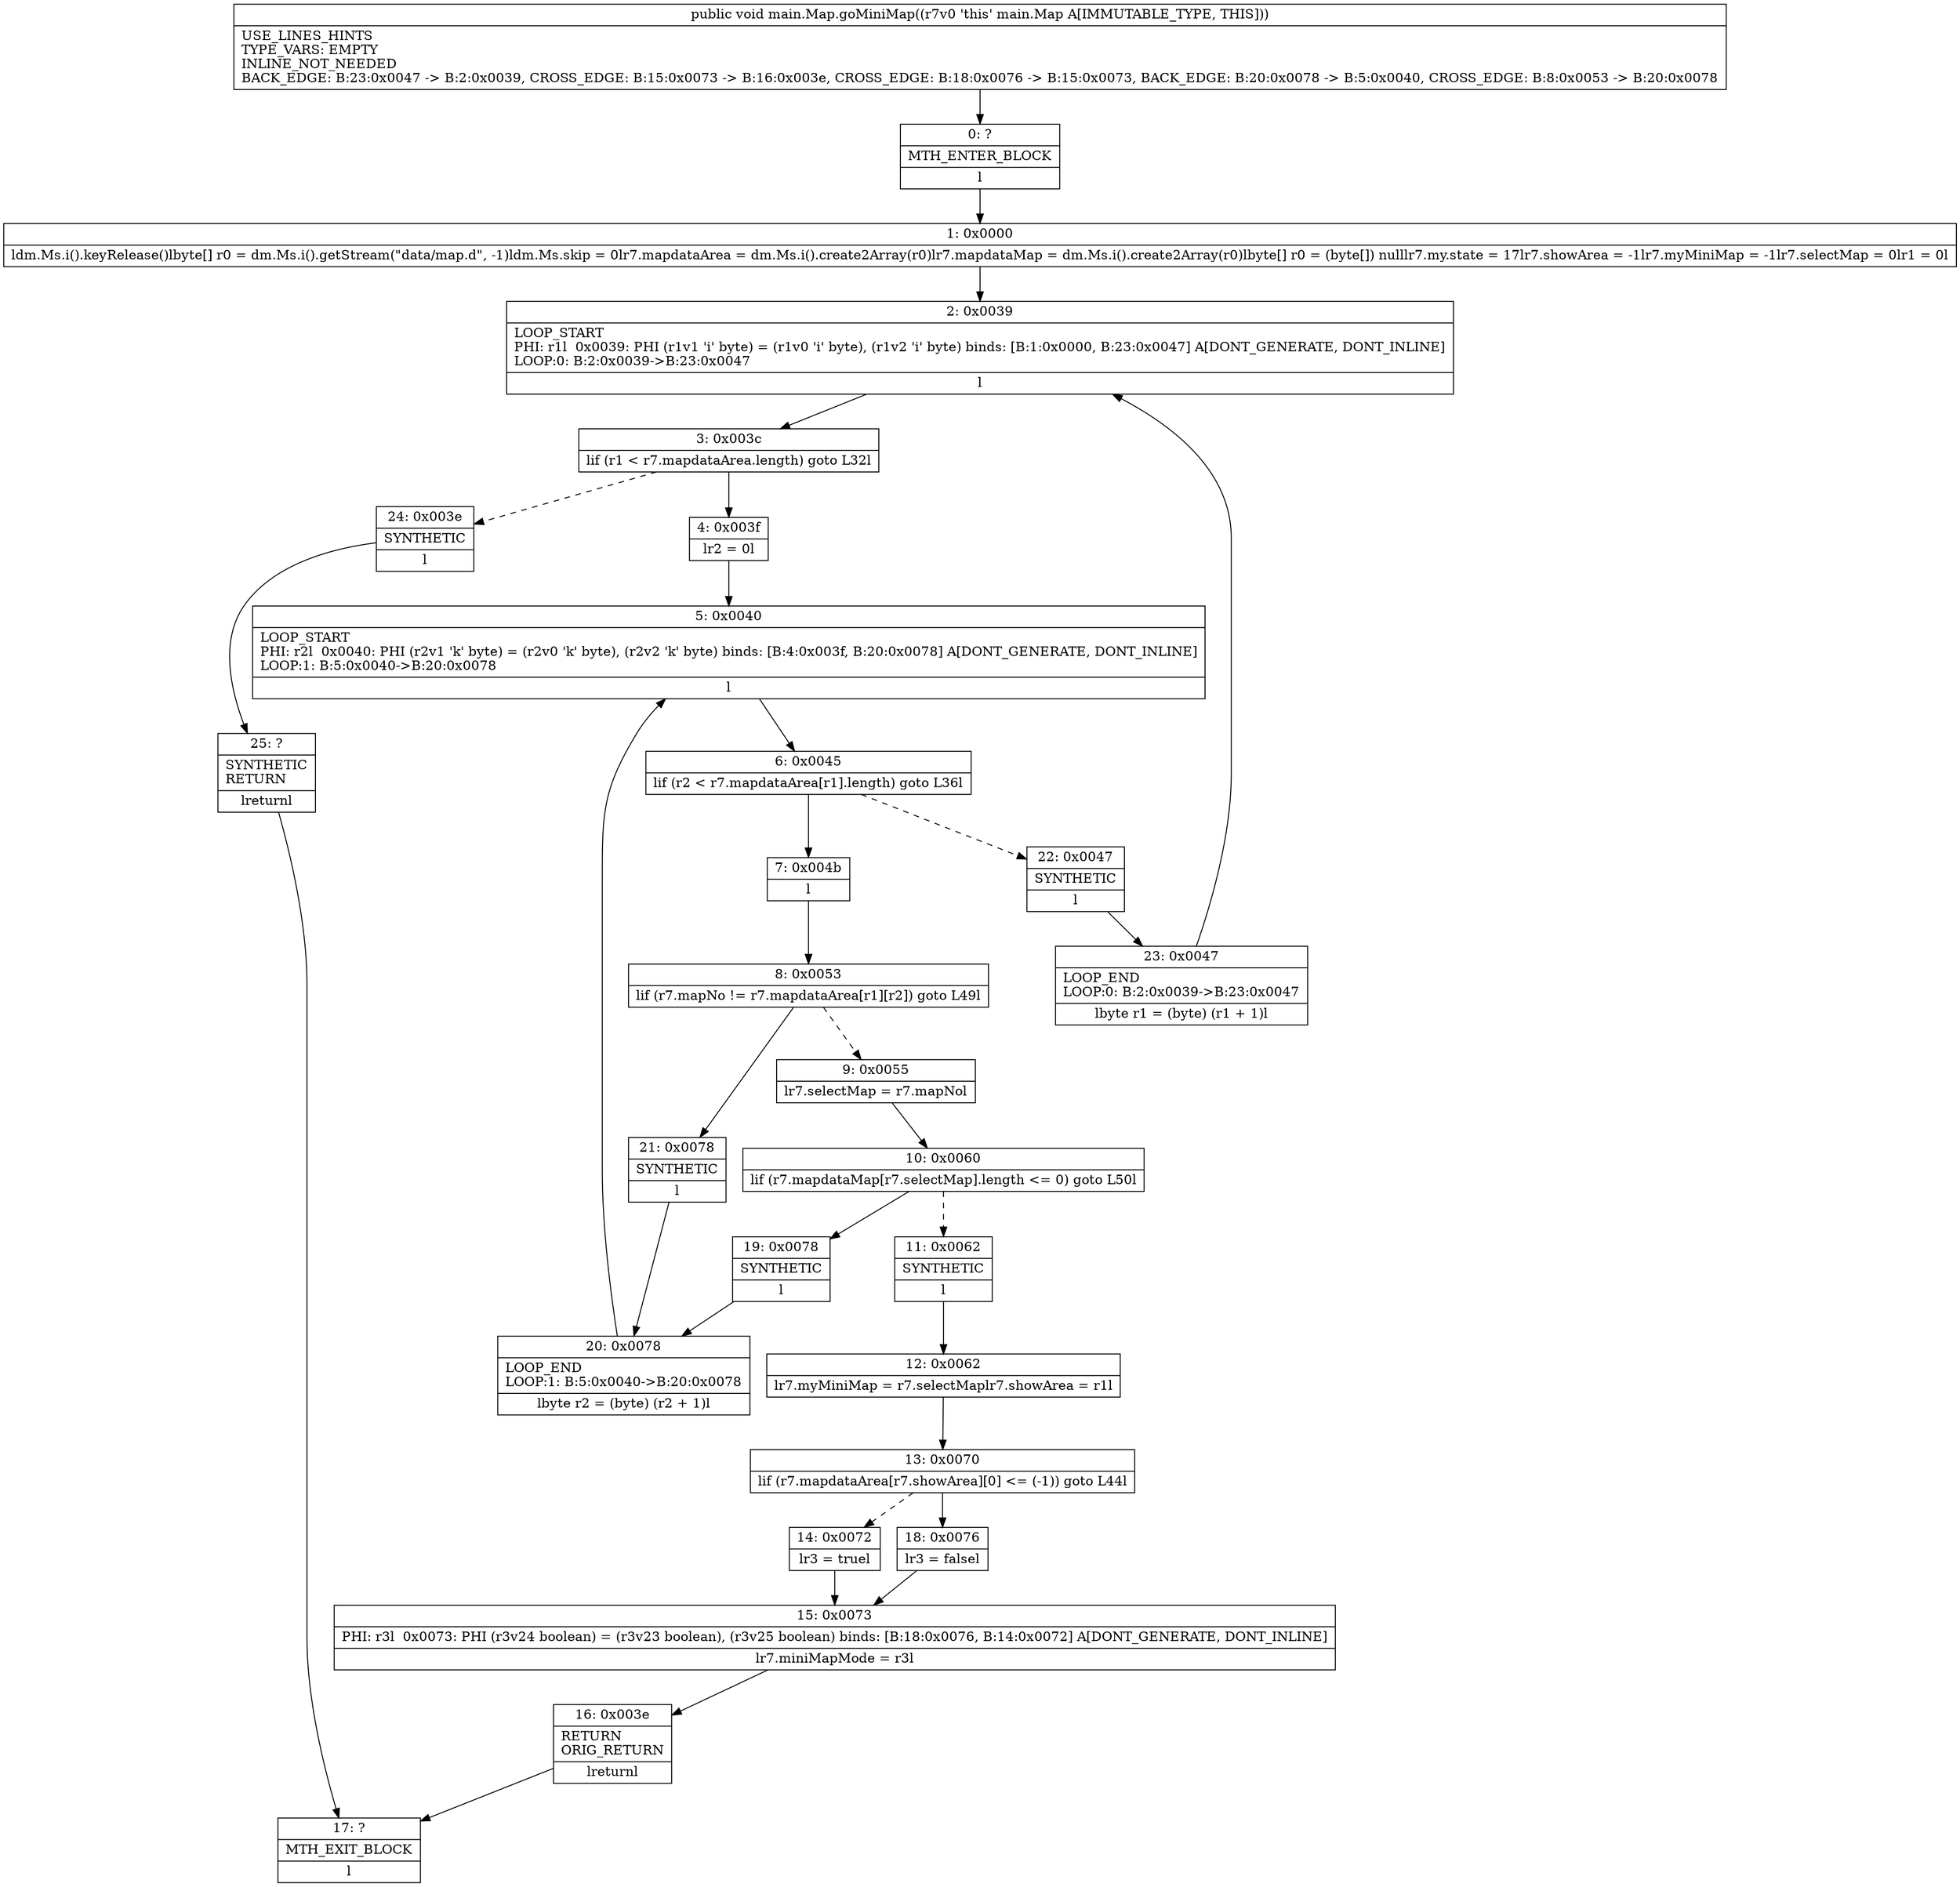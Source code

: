 digraph "CFG formain.Map.goMiniMap()V" {
Node_0 [shape=record,label="{0\:\ ?|MTH_ENTER_BLOCK\l|l}"];
Node_1 [shape=record,label="{1\:\ 0x0000|ldm.Ms.i().keyRelease()lbyte[] r0 = dm.Ms.i().getStream(\"data\/map.d\", \-1)ldm.Ms.skip = 0lr7.mapdataArea = dm.Ms.i().create2Array(r0)lr7.mapdataMap = dm.Ms.i().create2Array(r0)lbyte[] r0 = (byte[]) nulllr7.my.state = 17lr7.showArea = \-1lr7.myMiniMap = \-1lr7.selectMap = 0lr1 = 0l}"];
Node_2 [shape=record,label="{2\:\ 0x0039|LOOP_START\lPHI: r1l  0x0039: PHI (r1v1 'i' byte) = (r1v0 'i' byte), (r1v2 'i' byte) binds: [B:1:0x0000, B:23:0x0047] A[DONT_GENERATE, DONT_INLINE]\lLOOP:0: B:2:0x0039\-\>B:23:0x0047\l|l}"];
Node_3 [shape=record,label="{3\:\ 0x003c|lif (r1 \< r7.mapdataArea.length) goto L32l}"];
Node_4 [shape=record,label="{4\:\ 0x003f|lr2 = 0l}"];
Node_5 [shape=record,label="{5\:\ 0x0040|LOOP_START\lPHI: r2l  0x0040: PHI (r2v1 'k' byte) = (r2v0 'k' byte), (r2v2 'k' byte) binds: [B:4:0x003f, B:20:0x0078] A[DONT_GENERATE, DONT_INLINE]\lLOOP:1: B:5:0x0040\-\>B:20:0x0078\l|l}"];
Node_6 [shape=record,label="{6\:\ 0x0045|lif (r2 \< r7.mapdataArea[r1].length) goto L36l}"];
Node_7 [shape=record,label="{7\:\ 0x004b|l}"];
Node_8 [shape=record,label="{8\:\ 0x0053|lif (r7.mapNo != r7.mapdataArea[r1][r2]) goto L49l}"];
Node_9 [shape=record,label="{9\:\ 0x0055|lr7.selectMap = r7.mapNol}"];
Node_10 [shape=record,label="{10\:\ 0x0060|lif (r7.mapdataMap[r7.selectMap].length \<= 0) goto L50l}"];
Node_11 [shape=record,label="{11\:\ 0x0062|SYNTHETIC\l|l}"];
Node_12 [shape=record,label="{12\:\ 0x0062|lr7.myMiniMap = r7.selectMaplr7.showArea = r1l}"];
Node_13 [shape=record,label="{13\:\ 0x0070|lif (r7.mapdataArea[r7.showArea][0] \<= (\-1)) goto L44l}"];
Node_14 [shape=record,label="{14\:\ 0x0072|lr3 = truel}"];
Node_15 [shape=record,label="{15\:\ 0x0073|PHI: r3l  0x0073: PHI (r3v24 boolean) = (r3v23 boolean), (r3v25 boolean) binds: [B:18:0x0076, B:14:0x0072] A[DONT_GENERATE, DONT_INLINE]\l|lr7.miniMapMode = r3l}"];
Node_16 [shape=record,label="{16\:\ 0x003e|RETURN\lORIG_RETURN\l|lreturnl}"];
Node_17 [shape=record,label="{17\:\ ?|MTH_EXIT_BLOCK\l|l}"];
Node_18 [shape=record,label="{18\:\ 0x0076|lr3 = falsel}"];
Node_19 [shape=record,label="{19\:\ 0x0078|SYNTHETIC\l|l}"];
Node_20 [shape=record,label="{20\:\ 0x0078|LOOP_END\lLOOP:1: B:5:0x0040\-\>B:20:0x0078\l|lbyte r2 = (byte) (r2 + 1)l}"];
Node_21 [shape=record,label="{21\:\ 0x0078|SYNTHETIC\l|l}"];
Node_22 [shape=record,label="{22\:\ 0x0047|SYNTHETIC\l|l}"];
Node_23 [shape=record,label="{23\:\ 0x0047|LOOP_END\lLOOP:0: B:2:0x0039\-\>B:23:0x0047\l|lbyte r1 = (byte) (r1 + 1)l}"];
Node_24 [shape=record,label="{24\:\ 0x003e|SYNTHETIC\l|l}"];
Node_25 [shape=record,label="{25\:\ ?|SYNTHETIC\lRETURN\l|lreturnl}"];
MethodNode[shape=record,label="{public void main.Map.goMiniMap((r7v0 'this' main.Map A[IMMUTABLE_TYPE, THIS]))  | USE_LINES_HINTS\lTYPE_VARS: EMPTY\lINLINE_NOT_NEEDED\lBACK_EDGE: B:23:0x0047 \-\> B:2:0x0039, CROSS_EDGE: B:15:0x0073 \-\> B:16:0x003e, CROSS_EDGE: B:18:0x0076 \-\> B:15:0x0073, BACK_EDGE: B:20:0x0078 \-\> B:5:0x0040, CROSS_EDGE: B:8:0x0053 \-\> B:20:0x0078\l}"];
MethodNode -> Node_0;
Node_0 -> Node_1;
Node_1 -> Node_2;
Node_2 -> Node_3;
Node_3 -> Node_4;
Node_3 -> Node_24[style=dashed];
Node_4 -> Node_5;
Node_5 -> Node_6;
Node_6 -> Node_7;
Node_6 -> Node_22[style=dashed];
Node_7 -> Node_8;
Node_8 -> Node_9[style=dashed];
Node_8 -> Node_21;
Node_9 -> Node_10;
Node_10 -> Node_11[style=dashed];
Node_10 -> Node_19;
Node_11 -> Node_12;
Node_12 -> Node_13;
Node_13 -> Node_14[style=dashed];
Node_13 -> Node_18;
Node_14 -> Node_15;
Node_15 -> Node_16;
Node_16 -> Node_17;
Node_18 -> Node_15;
Node_19 -> Node_20;
Node_20 -> Node_5;
Node_21 -> Node_20;
Node_22 -> Node_23;
Node_23 -> Node_2;
Node_24 -> Node_25;
Node_25 -> Node_17;
}

